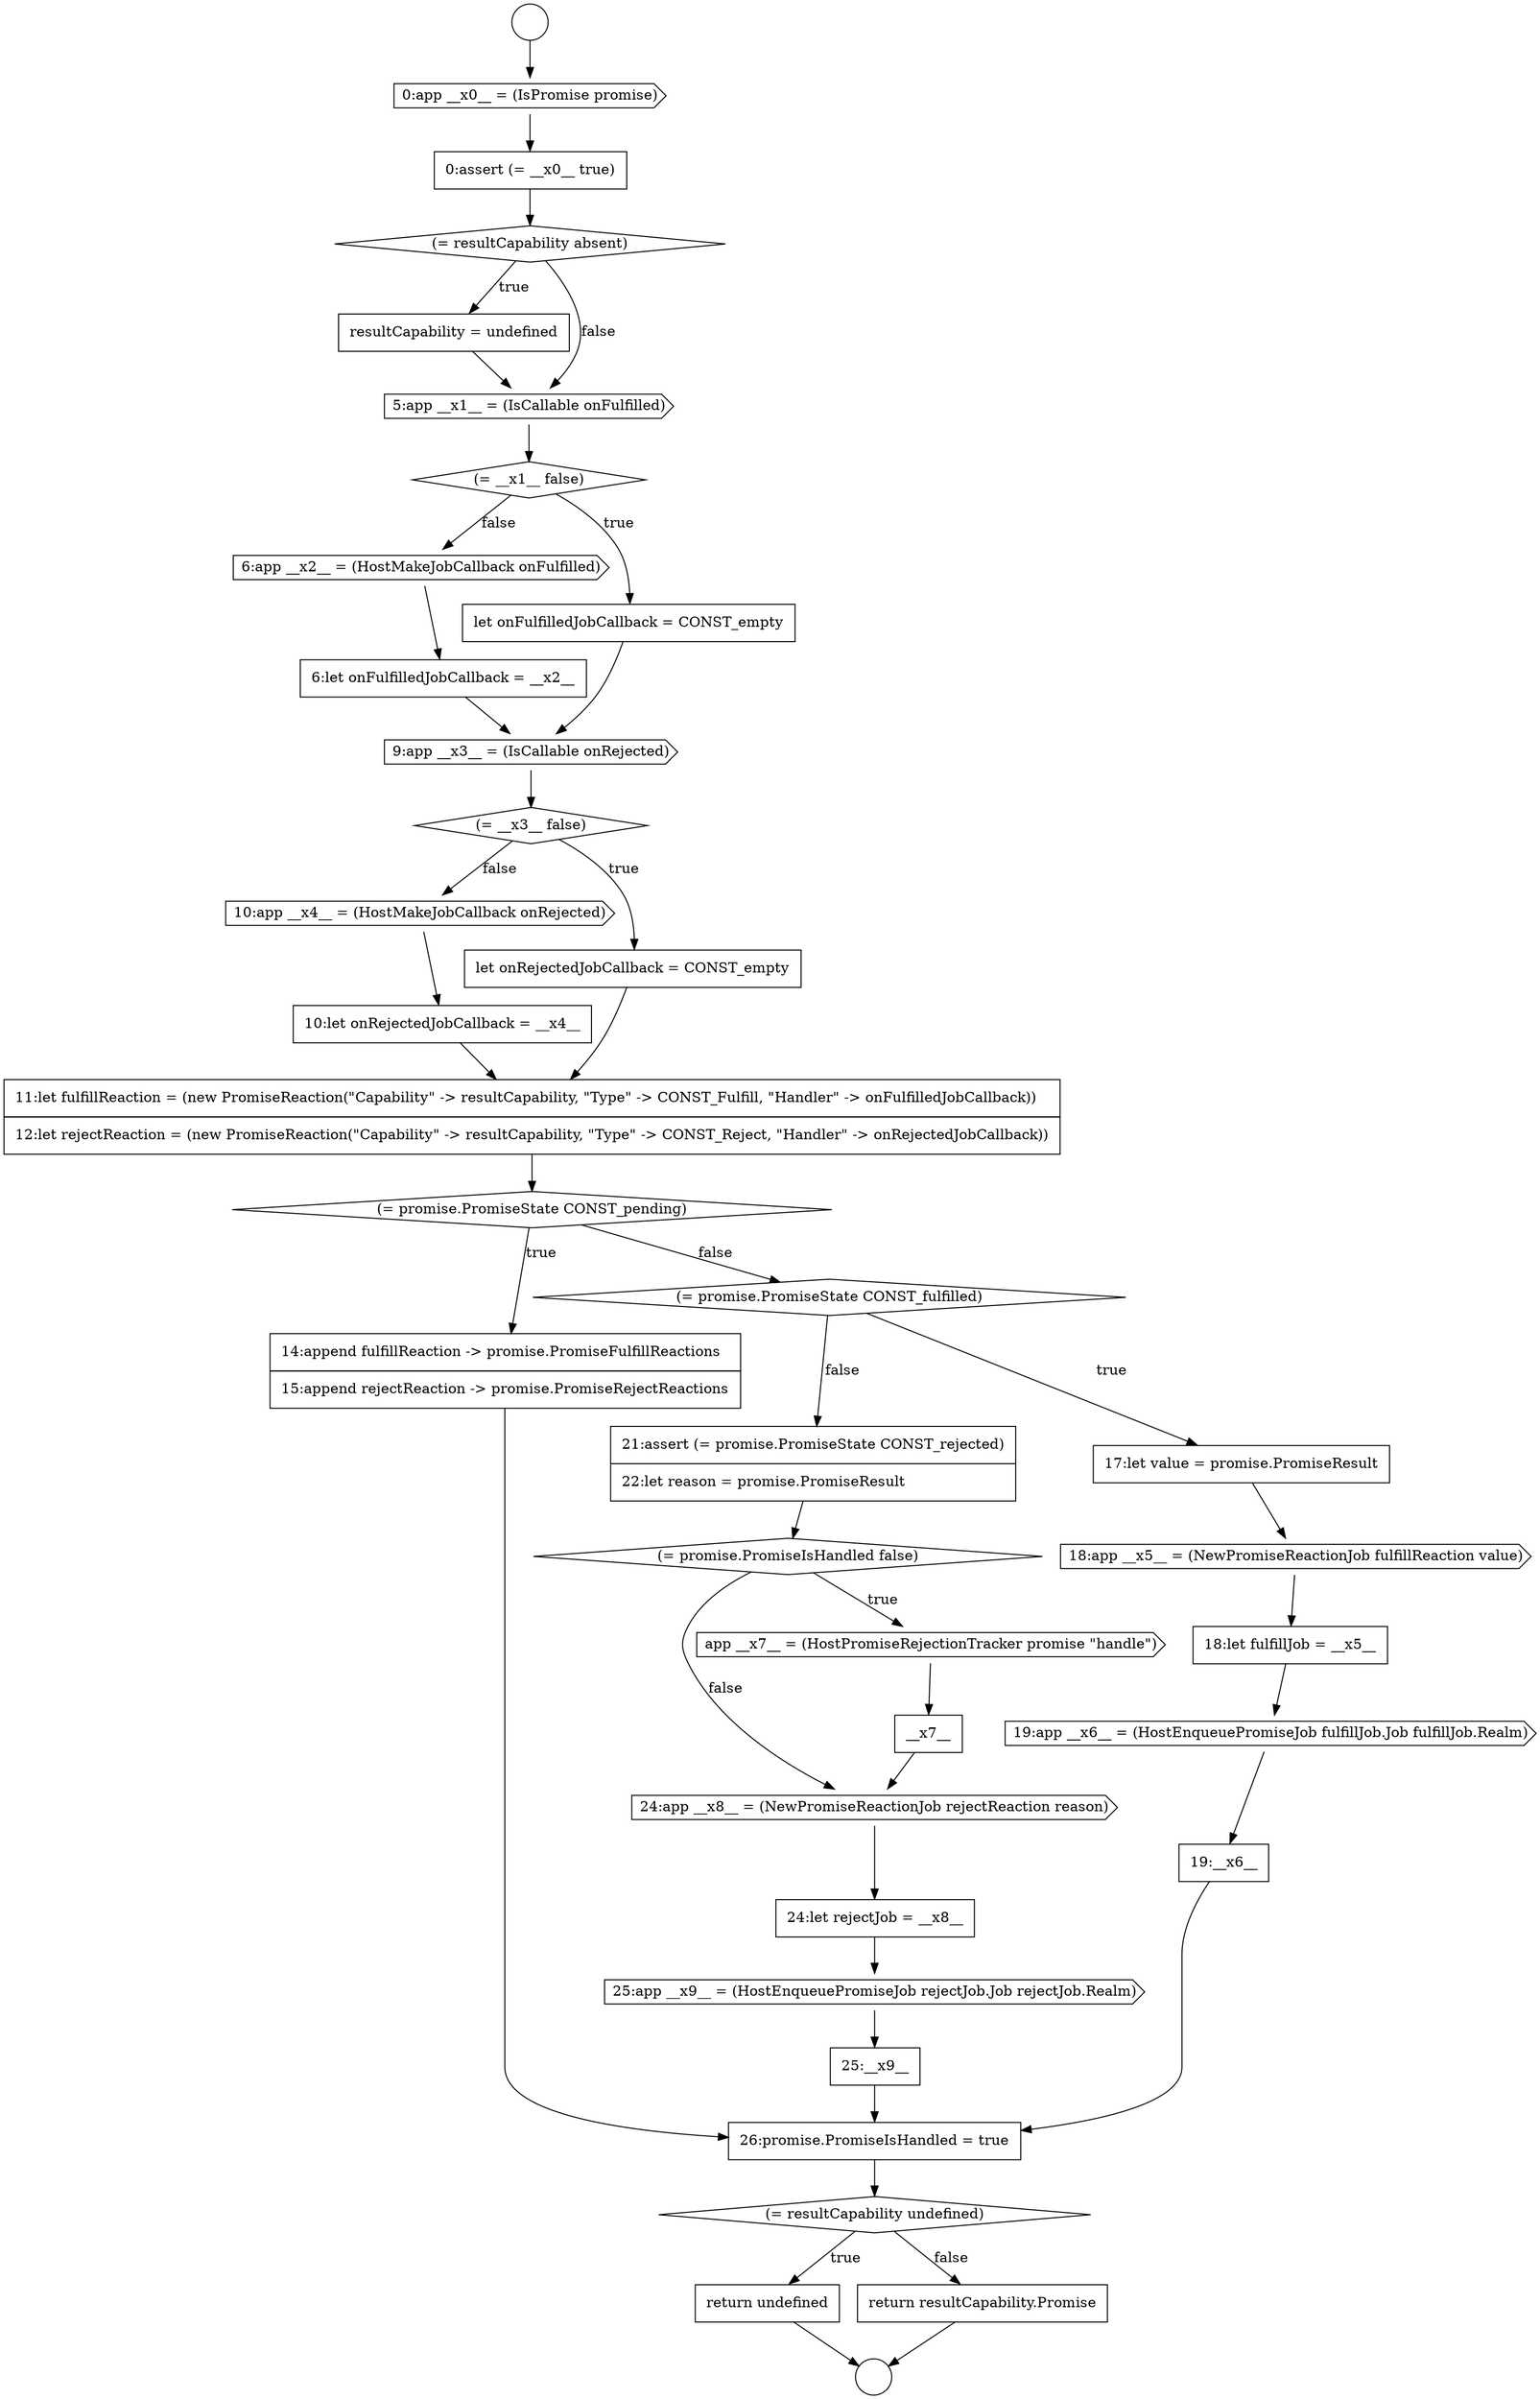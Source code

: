 digraph {
  node0 [shape=circle label=" " color="black" fillcolor="white" style=filled]
  node5 [shape=none, margin=0, label=<<font color="black">
    <table border="0" cellborder="1" cellspacing="0" cellpadding="10">
      <tr><td align="left">resultCapability = undefined</td></tr>
    </table>
  </font>> color="black" fillcolor="white" style=filled]
  node10 [shape=none, margin=0, label=<<font color="black">
    <table border="0" cellborder="1" cellspacing="0" cellpadding="10">
      <tr><td align="left">6:let onFulfilledJobCallback = __x2__</td></tr>
    </table>
  </font>> color="black" fillcolor="white" style=filled]
  node14 [shape=cds, label=<<font color="black">10:app __x4__ = (HostMakeJobCallback onRejected)</font>> color="black" fillcolor="white" style=filled]
  node1 [shape=circle label=" " color="black" fillcolor="white" style=filled]
  node6 [shape=cds, label=<<font color="black">5:app __x1__ = (IsCallable onFulfilled)</font>> color="black" fillcolor="white" style=filled]
  node9 [shape=cds, label=<<font color="black">6:app __x2__ = (HostMakeJobCallback onFulfilled)</font>> color="black" fillcolor="white" style=filled]
  node13 [shape=none, margin=0, label=<<font color="black">
    <table border="0" cellborder="1" cellspacing="0" cellpadding="10">
      <tr><td align="left">let onRejectedJobCallback = CONST_empty</td></tr>
    </table>
  </font>> color="black" fillcolor="white" style=filled]
  node2 [shape=cds, label=<<font color="black">0:app __x0__ = (IsPromise promise)</font>> color="black" fillcolor="white" style=filled]
  node12 [shape=diamond, label=<<font color="black">(= __x3__ false)</font>> color="black" fillcolor="white" style=filled]
  node7 [shape=diamond, label=<<font color="black">(= __x1__ false)</font>> color="black" fillcolor="white" style=filled]
  node18 [shape=none, margin=0, label=<<font color="black">
    <table border="0" cellborder="1" cellspacing="0" cellpadding="10">
      <tr><td align="left">14:append fulfillReaction -&gt; promise.PromiseFulfillReactions</td></tr>
      <tr><td align="left">15:append rejectReaction -&gt; promise.PromiseRejectReactions</td></tr>
    </table>
  </font>> color="black" fillcolor="white" style=filled]
  node11 [shape=cds, label=<<font color="black">9:app __x3__ = (IsCallable onRejected)</font>> color="black" fillcolor="white" style=filled]
  node8 [shape=none, margin=0, label=<<font color="black">
    <table border="0" cellborder="1" cellspacing="0" cellpadding="10">
      <tr><td align="left">let onFulfilledJobCallback = CONST_empty</td></tr>
    </table>
  </font>> color="black" fillcolor="white" style=filled]
  node4 [shape=diamond, label=<<font color="black">(= resultCapability absent)</font>> color="black" fillcolor="white" style=filled]
  node15 [shape=none, margin=0, label=<<font color="black">
    <table border="0" cellborder="1" cellspacing="0" cellpadding="10">
      <tr><td align="left">10:let onRejectedJobCallback = __x4__</td></tr>
    </table>
  </font>> color="black" fillcolor="white" style=filled]
  node24 [shape=none, margin=0, label=<<font color="black">
    <table border="0" cellborder="1" cellspacing="0" cellpadding="10">
      <tr><td align="left">19:__x6__</td></tr>
    </table>
  </font>> color="black" fillcolor="white" style=filled]
  node25 [shape=none, margin=0, label=<<font color="black">
    <table border="0" cellborder="1" cellspacing="0" cellpadding="10">
      <tr><td align="left">21:assert (= promise.PromiseState CONST_rejected)</td></tr>
      <tr><td align="left">22:let reason = promise.PromiseResult</td></tr>
    </table>
  </font>> color="black" fillcolor="white" style=filled]
  node20 [shape=none, margin=0, label=<<font color="black">
    <table border="0" cellborder="1" cellspacing="0" cellpadding="10">
      <tr><td align="left">17:let value = promise.PromiseResult</td></tr>
    </table>
  </font>> color="black" fillcolor="white" style=filled]
  node29 [shape=cds, label=<<font color="black">24:app __x8__ = (NewPromiseReactionJob rejectReaction reason)</font>> color="black" fillcolor="white" style=filled]
  node28 [shape=none, margin=0, label=<<font color="black">
    <table border="0" cellborder="1" cellspacing="0" cellpadding="10">
      <tr><td align="left">__x7__</td></tr>
    </table>
  </font>> color="black" fillcolor="white" style=filled]
  node21 [shape=cds, label=<<font color="black">18:app __x5__ = (NewPromiseReactionJob fulfillReaction value)</font>> color="black" fillcolor="white" style=filled]
  node33 [shape=none, margin=0, label=<<font color="black">
    <table border="0" cellborder="1" cellspacing="0" cellpadding="10">
      <tr><td align="left">26:promise.PromiseIsHandled = true</td></tr>
    </table>
  </font>> color="black" fillcolor="white" style=filled]
  node17 [shape=diamond, label=<<font color="black">(= promise.PromiseState CONST_pending)</font>> color="black" fillcolor="white" style=filled]
  node32 [shape=none, margin=0, label=<<font color="black">
    <table border="0" cellborder="1" cellspacing="0" cellpadding="10">
      <tr><td align="left">25:__x9__</td></tr>
    </table>
  </font>> color="black" fillcolor="white" style=filled]
  node34 [shape=diamond, label=<<font color="black">(= resultCapability undefined)</font>> color="black" fillcolor="white" style=filled]
  node22 [shape=none, margin=0, label=<<font color="black">
    <table border="0" cellborder="1" cellspacing="0" cellpadding="10">
      <tr><td align="left">18:let fulfillJob = __x5__</td></tr>
    </table>
  </font>> color="black" fillcolor="white" style=filled]
  node27 [shape=cds, label=<<font color="black">app __x7__ = (HostPromiseRejectionTracker promise &quot;handle&quot;)</font>> color="black" fillcolor="white" style=filled]
  node3 [shape=none, margin=0, label=<<font color="black">
    <table border="0" cellborder="1" cellspacing="0" cellpadding="10">
      <tr><td align="left">0:assert (= __x0__ true)</td></tr>
    </table>
  </font>> color="black" fillcolor="white" style=filled]
  node35 [shape=none, margin=0, label=<<font color="black">
    <table border="0" cellborder="1" cellspacing="0" cellpadding="10">
      <tr><td align="left">return undefined</td></tr>
    </table>
  </font>> color="black" fillcolor="white" style=filled]
  node16 [shape=none, margin=0, label=<<font color="black">
    <table border="0" cellborder="1" cellspacing="0" cellpadding="10">
      <tr><td align="left">11:let fulfillReaction = (new PromiseReaction(&quot;Capability&quot; -&gt; resultCapability, &quot;Type&quot; -&gt; CONST_Fulfill, &quot;Handler&quot; -&gt; onFulfilledJobCallback))</td></tr>
      <tr><td align="left">12:let rejectReaction = (new PromiseReaction(&quot;Capability&quot; -&gt; resultCapability, &quot;Type&quot; -&gt; CONST_Reject, &quot;Handler&quot; -&gt; onRejectedJobCallback))</td></tr>
    </table>
  </font>> color="black" fillcolor="white" style=filled]
  node31 [shape=cds, label=<<font color="black">25:app __x9__ = (HostEnqueuePromiseJob rejectJob.Job rejectJob.Realm)</font>> color="black" fillcolor="white" style=filled]
  node26 [shape=diamond, label=<<font color="black">(= promise.PromiseIsHandled false)</font>> color="black" fillcolor="white" style=filled]
  node23 [shape=cds, label=<<font color="black">19:app __x6__ = (HostEnqueuePromiseJob fulfillJob.Job fulfillJob.Realm)</font>> color="black" fillcolor="white" style=filled]
  node36 [shape=none, margin=0, label=<<font color="black">
    <table border="0" cellborder="1" cellspacing="0" cellpadding="10">
      <tr><td align="left">return resultCapability.Promise</td></tr>
    </table>
  </font>> color="black" fillcolor="white" style=filled]
  node30 [shape=none, margin=0, label=<<font color="black">
    <table border="0" cellborder="1" cellspacing="0" cellpadding="10">
      <tr><td align="left">24:let rejectJob = __x8__</td></tr>
    </table>
  </font>> color="black" fillcolor="white" style=filled]
  node19 [shape=diamond, label=<<font color="black">(= promise.PromiseState CONST_fulfilled)</font>> color="black" fillcolor="white" style=filled]
  node36 -> node1 [ color="black"]
  node26 -> node27 [label=<<font color="black">true</font>> color="black"]
  node26 -> node29 [label=<<font color="black">false</font>> color="black"]
  node11 -> node12 [ color="black"]
  node7 -> node8 [label=<<font color="black">true</font>> color="black"]
  node7 -> node9 [label=<<font color="black">false</font>> color="black"]
  node9 -> node10 [ color="black"]
  node27 -> node28 [ color="black"]
  node30 -> node31 [ color="black"]
  node4 -> node5 [label=<<font color="black">true</font>> color="black"]
  node4 -> node6 [label=<<font color="black">false</font>> color="black"]
  node25 -> node26 [ color="black"]
  node20 -> node21 [ color="black"]
  node16 -> node17 [ color="black"]
  node8 -> node11 [ color="black"]
  node32 -> node33 [ color="black"]
  node5 -> node6 [ color="black"]
  node3 -> node4 [ color="black"]
  node28 -> node29 [ color="black"]
  node29 -> node30 [ color="black"]
  node2 -> node3 [ color="black"]
  node15 -> node16 [ color="black"]
  node34 -> node35 [label=<<font color="black">true</font>> color="black"]
  node34 -> node36 [label=<<font color="black">false</font>> color="black"]
  node0 -> node2 [ color="black"]
  node22 -> node23 [ color="black"]
  node6 -> node7 [ color="black"]
  node23 -> node24 [ color="black"]
  node14 -> node15 [ color="black"]
  node31 -> node32 [ color="black"]
  node10 -> node11 [ color="black"]
  node35 -> node1 [ color="black"]
  node21 -> node22 [ color="black"]
  node13 -> node16 [ color="black"]
  node18 -> node33 [ color="black"]
  node24 -> node33 [ color="black"]
  node33 -> node34 [ color="black"]
  node17 -> node18 [label=<<font color="black">true</font>> color="black"]
  node17 -> node19 [label=<<font color="black">false</font>> color="black"]
  node19 -> node20 [label=<<font color="black">true</font>> color="black"]
  node19 -> node25 [label=<<font color="black">false</font>> color="black"]
  node12 -> node13 [label=<<font color="black">true</font>> color="black"]
  node12 -> node14 [label=<<font color="black">false</font>> color="black"]
}

